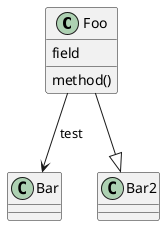 {
  "sha1": "eo3phxa34th4rgfnqdxupby4fi0rkjt",
  "insertion": {
    "when": "2024-06-01T09:03:04.799Z",
    "user": "plantuml@gmail.com"
  }
}
@startuml
class Foo {
field
method()
}

class Bar

Foo --> Bar : test

Foo --|> Bar2

@enduml
